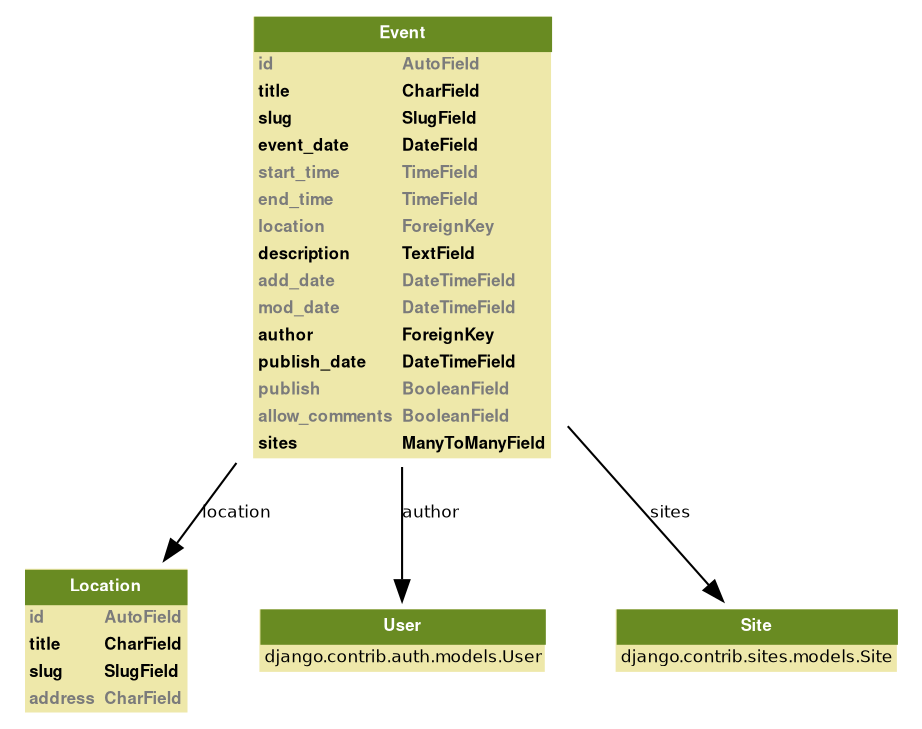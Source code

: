 
digraph name {
  fontname = "Helvetica"
  fontsize = 8

  node [
    fontname = "Helvetica"
    fontsize = 8
    shape = "plaintext"
  ]
  edge [
    fontname = "Helvetica"
    fontsize = 8
  ]





  
    agenda_models_Location [label=<
    <TABLE BGCOLOR="palegoldenrod" BORDER="0" CELLBORDER="0" CELLSPACING="0">
     <TR><TD COLSPAN="2" CELLPADDING="4" ALIGN="CENTER" BGCOLOR="olivedrab4"
     ><FONT FACE="Helvetica Bold" COLOR="white"
     >Location</FONT></TD></TR>

    
        
        <TR><TD ALIGN="LEFT" BORDER="0"
        ><FONT COLOR="#7B7B7B" FACE="Helvetica Bold">id</FONT
        ></TD>
        <TD ALIGN="LEFT"
        ><FONT COLOR="#7B7B7B" FACE="Helvetica Bold">AutoField</FONT
        ></TD></TR>
        
        <TR><TD ALIGN="LEFT" BORDER="0"
        ><FONT FACE="Helvetica Bold">title</FONT
        ></TD>
        <TD ALIGN="LEFT"
        ><FONT FACE="Helvetica Bold">CharField</FONT
        ></TD></TR>
        
        <TR><TD ALIGN="LEFT" BORDER="0"
        ><FONT FACE="Helvetica Bold">slug</FONT
        ></TD>
        <TD ALIGN="LEFT"
        ><FONT FACE="Helvetica Bold">SlugField</FONT
        ></TD></TR>
        
        <TR><TD ALIGN="LEFT" BORDER="0"
        ><FONT COLOR="#7B7B7B" FACE="Helvetica Bold">address</FONT
        ></TD>
        <TD ALIGN="LEFT"
        ><FONT COLOR="#7B7B7B" FACE="Helvetica Bold">CharField</FONT
        ></TD></TR>
        
    
    </TABLE>
    >]
  
    agenda_models_Event [label=<
    <TABLE BGCOLOR="palegoldenrod" BORDER="0" CELLBORDER="0" CELLSPACING="0">
     <TR><TD COLSPAN="2" CELLPADDING="4" ALIGN="CENTER" BGCOLOR="olivedrab4"
     ><FONT FACE="Helvetica Bold" COLOR="white"
     >Event</FONT></TD></TR>

    
        
        <TR><TD ALIGN="LEFT" BORDER="0"
        ><FONT COLOR="#7B7B7B" FACE="Helvetica Bold">id</FONT
        ></TD>
        <TD ALIGN="LEFT"
        ><FONT COLOR="#7B7B7B" FACE="Helvetica Bold">AutoField</FONT
        ></TD></TR>
        
        <TR><TD ALIGN="LEFT" BORDER="0"
        ><FONT FACE="Helvetica Bold">title</FONT
        ></TD>
        <TD ALIGN="LEFT"
        ><FONT FACE="Helvetica Bold">CharField</FONT
        ></TD></TR>
        
        <TR><TD ALIGN="LEFT" BORDER="0"
        ><FONT FACE="Helvetica Bold">slug</FONT
        ></TD>
        <TD ALIGN="LEFT"
        ><FONT FACE="Helvetica Bold">SlugField</FONT
        ></TD></TR>
        
        <TR><TD ALIGN="LEFT" BORDER="0"
        ><FONT FACE="Helvetica Bold">event_date</FONT
        ></TD>
        <TD ALIGN="LEFT"
        ><FONT FACE="Helvetica Bold">DateField</FONT
        ></TD></TR>
        
        <TR><TD ALIGN="LEFT" BORDER="0"
        ><FONT COLOR="#7B7B7B" FACE="Helvetica Bold">start_time</FONT
        ></TD>
        <TD ALIGN="LEFT"
        ><FONT COLOR="#7B7B7B" FACE="Helvetica Bold">TimeField</FONT
        ></TD></TR>
        
        <TR><TD ALIGN="LEFT" BORDER="0"
        ><FONT COLOR="#7B7B7B" FACE="Helvetica Bold">end_time</FONT
        ></TD>
        <TD ALIGN="LEFT"
        ><FONT COLOR="#7B7B7B" FACE="Helvetica Bold">TimeField</FONT
        ></TD></TR>
        
        <TR><TD ALIGN="LEFT" BORDER="0"
        ><FONT COLOR="#7B7B7B" FACE="Helvetica Bold">location</FONT
        ></TD>
        <TD ALIGN="LEFT"
        ><FONT COLOR="#7B7B7B" FACE="Helvetica Bold">ForeignKey</FONT
        ></TD></TR>
        
        <TR><TD ALIGN="LEFT" BORDER="0"
        ><FONT FACE="Helvetica Bold">description</FONT
        ></TD>
        <TD ALIGN="LEFT"
        ><FONT FACE="Helvetica Bold">TextField</FONT
        ></TD></TR>
        
        <TR><TD ALIGN="LEFT" BORDER="0"
        ><FONT COLOR="#7B7B7B" FACE="Helvetica Bold">add_date</FONT
        ></TD>
        <TD ALIGN="LEFT"
        ><FONT COLOR="#7B7B7B" FACE="Helvetica Bold">DateTimeField</FONT
        ></TD></TR>
        
        <TR><TD ALIGN="LEFT" BORDER="0"
        ><FONT COLOR="#7B7B7B" FACE="Helvetica Bold">mod_date</FONT
        ></TD>
        <TD ALIGN="LEFT"
        ><FONT COLOR="#7B7B7B" FACE="Helvetica Bold">DateTimeField</FONT
        ></TD></TR>
        
        <TR><TD ALIGN="LEFT" BORDER="0"
        ><FONT FACE="Helvetica Bold">author</FONT
        ></TD>
        <TD ALIGN="LEFT"
        ><FONT FACE="Helvetica Bold">ForeignKey</FONT
        ></TD></TR>
        
        <TR><TD ALIGN="LEFT" BORDER="0"
        ><FONT FACE="Helvetica Bold">publish_date</FONT
        ></TD>
        <TD ALIGN="LEFT"
        ><FONT FACE="Helvetica Bold">DateTimeField</FONT
        ></TD></TR>
        
        <TR><TD ALIGN="LEFT" BORDER="0"
        ><FONT COLOR="#7B7B7B" FACE="Helvetica Bold">publish</FONT
        ></TD>
        <TD ALIGN="LEFT"
        ><FONT COLOR="#7B7B7B" FACE="Helvetica Bold">BooleanField</FONT
        ></TD></TR>
        
        <TR><TD ALIGN="LEFT" BORDER="0"
        ><FONT COLOR="#7B7B7B" FACE="Helvetica Bold">allow_comments</FONT
        ></TD>
        <TD ALIGN="LEFT"
        ><FONT COLOR="#7B7B7B" FACE="Helvetica Bold">BooleanField</FONT
        ></TD></TR>
        
        <TR><TD ALIGN="LEFT" BORDER="0"
        ><FONT FACE="Helvetica Bold">sites</FONT
        ></TD>
        <TD ALIGN="LEFT"
        ><FONT FACE="Helvetica Bold">ManyToManyField</FONT
        ></TD></TR>
        
    
    </TABLE>
    >]
  




  
    
  
    
    
    agenda_models_Event -> agenda_models_Location
    [label="location"] ;
    
    
    django_contrib_auth_models_User [label=<
        <TABLE BGCOLOR="palegoldenrod" BORDER="0" CELLBORDER="0" CELLSPACING="0">
        <TR><TD COLSPAN="2" CELLPADDING="4" ALIGN="CENTER" BGCOLOR="olivedrab4"
        ><FONT FACE="Helvetica Bold" COLOR="white"
        >User</FONT></TD></TR>
        <TR><TD ALIGN="LEFT" BORDER="0"
        COLSPAN="2">django.contrib.auth.models.User</TD></TR>
        </TABLE>
        >]
    
    agenda_models_Event -> django_contrib_auth_models_User
    [label="author"] ;
    
    
    django_contrib_sites_models_Site [label=<
        <TABLE BGCOLOR="palegoldenrod" BORDER="0" CELLBORDER="0" CELLSPACING="0">
        <TR><TD COLSPAN="2" CELLPADDING="4" ALIGN="CENTER" BGCOLOR="olivedrab4"
        ><FONT FACE="Helvetica Bold" COLOR="white"
        >Site</FONT></TD></TR>
        <TR><TD ALIGN="LEFT" BORDER="0"
        COLSPAN="2">django.contrib.sites.models.Site</TD></TR>
        </TABLE>
        >]
    
    agenda_models_Event -> django_contrib_sites_models_Site
    [label="sites"] [arrowhead=normal arrowtail=normal];
    
  


}

